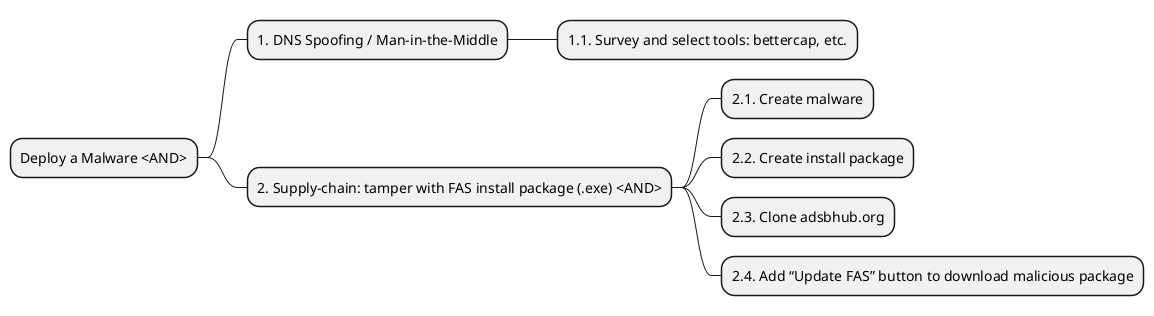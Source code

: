 @startmindmap

* Deploy a Malware <AND>
** 1. DNS Spoofing / Man-in-the-Middle
*** 1.1. Survey and select tools: bettercap, etc.
** 2. Supply-chain: tamper with FAS install package (.exe) <AND>
*** 2.1. Create malware
*** 2.2. Create install package
*** 2.3. Clone adsbhub.org
*** 2.4. Add “Update FAS” button to download malicious package
@endmindmap
